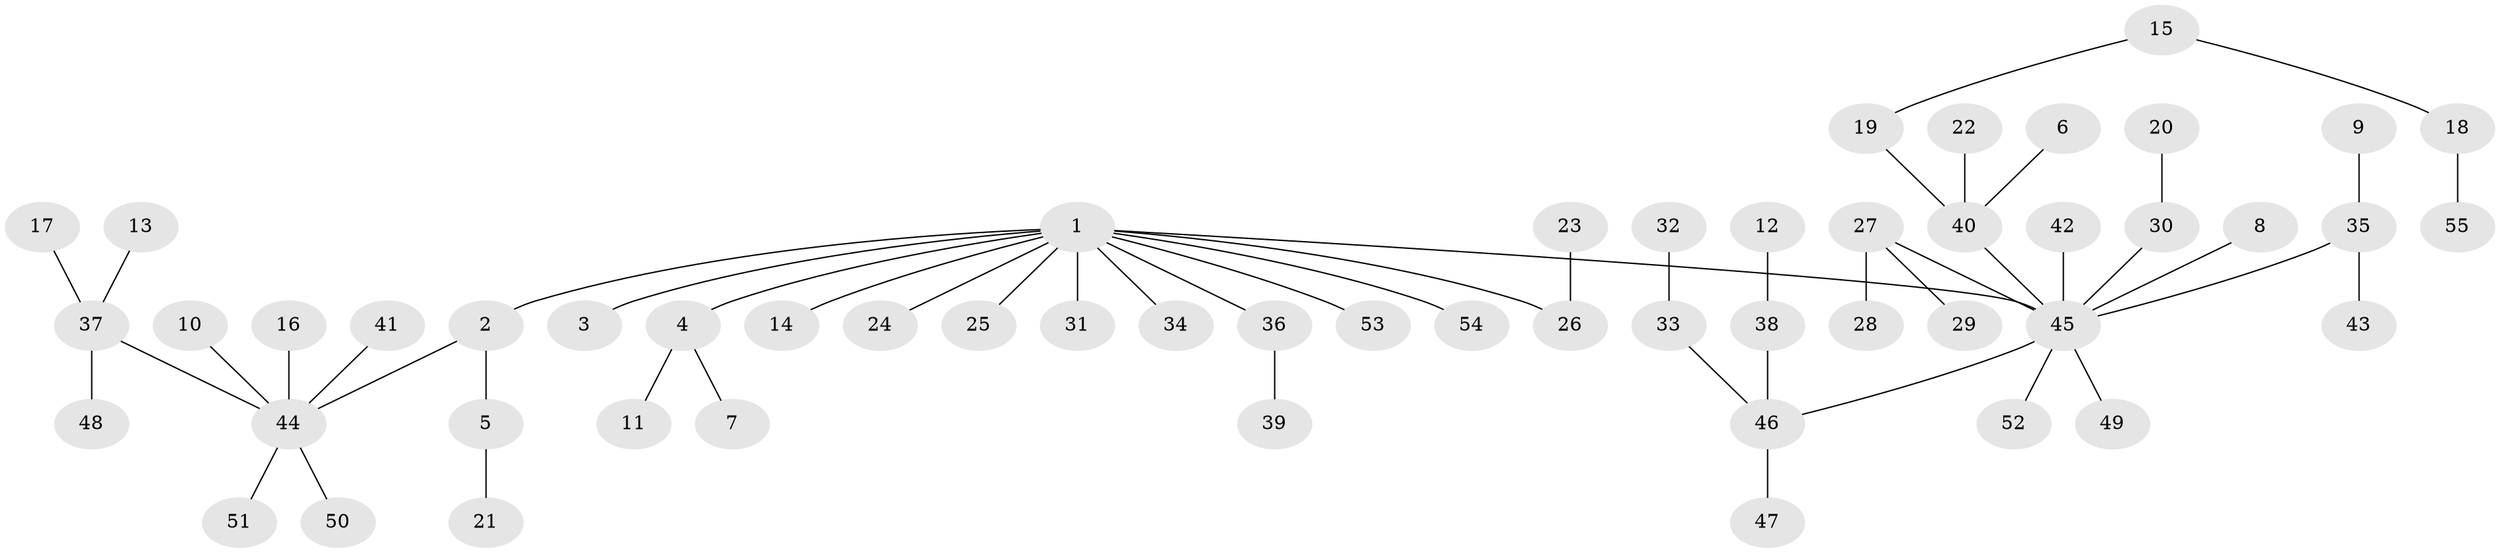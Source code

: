 // original degree distribution, {6: 0.01818181818181818, 7: 0.00909090909090909, 2: 0.2636363636363636, 10: 0.00909090909090909, 4: 0.07272727272727272, 3: 0.1, 5: 0.01818181818181818, 1: 0.509090909090909}
// Generated by graph-tools (version 1.1) at 2025/26/03/09/25 03:26:31]
// undirected, 55 vertices, 54 edges
graph export_dot {
graph [start="1"]
  node [color=gray90,style=filled];
  1;
  2;
  3;
  4;
  5;
  6;
  7;
  8;
  9;
  10;
  11;
  12;
  13;
  14;
  15;
  16;
  17;
  18;
  19;
  20;
  21;
  22;
  23;
  24;
  25;
  26;
  27;
  28;
  29;
  30;
  31;
  32;
  33;
  34;
  35;
  36;
  37;
  38;
  39;
  40;
  41;
  42;
  43;
  44;
  45;
  46;
  47;
  48;
  49;
  50;
  51;
  52;
  53;
  54;
  55;
  1 -- 2 [weight=1.0];
  1 -- 3 [weight=1.0];
  1 -- 4 [weight=1.0];
  1 -- 14 [weight=1.0];
  1 -- 24 [weight=1.0];
  1 -- 25 [weight=1.0];
  1 -- 26 [weight=1.0];
  1 -- 31 [weight=1.0];
  1 -- 34 [weight=1.0];
  1 -- 36 [weight=1.0];
  1 -- 45 [weight=1.0];
  1 -- 53 [weight=1.0];
  1 -- 54 [weight=1.0];
  2 -- 5 [weight=1.0];
  2 -- 44 [weight=1.0];
  4 -- 7 [weight=1.0];
  4 -- 11 [weight=1.0];
  5 -- 21 [weight=1.0];
  6 -- 40 [weight=1.0];
  8 -- 45 [weight=1.0];
  9 -- 35 [weight=1.0];
  10 -- 44 [weight=1.0];
  12 -- 38 [weight=1.0];
  13 -- 37 [weight=1.0];
  15 -- 18 [weight=1.0];
  15 -- 19 [weight=1.0];
  16 -- 44 [weight=1.0];
  17 -- 37 [weight=1.0];
  18 -- 55 [weight=1.0];
  19 -- 40 [weight=1.0];
  20 -- 30 [weight=1.0];
  22 -- 40 [weight=1.0];
  23 -- 26 [weight=1.0];
  27 -- 28 [weight=1.0];
  27 -- 29 [weight=1.0];
  27 -- 45 [weight=1.0];
  30 -- 45 [weight=1.0];
  32 -- 33 [weight=1.0];
  33 -- 46 [weight=1.0];
  35 -- 43 [weight=1.0];
  35 -- 45 [weight=1.0];
  36 -- 39 [weight=1.0];
  37 -- 44 [weight=1.0];
  37 -- 48 [weight=1.0];
  38 -- 46 [weight=1.0];
  40 -- 45 [weight=1.0];
  41 -- 44 [weight=1.0];
  42 -- 45 [weight=1.0];
  44 -- 50 [weight=1.0];
  44 -- 51 [weight=1.0];
  45 -- 46 [weight=1.0];
  45 -- 49 [weight=1.0];
  45 -- 52 [weight=1.0];
  46 -- 47 [weight=1.0];
}
